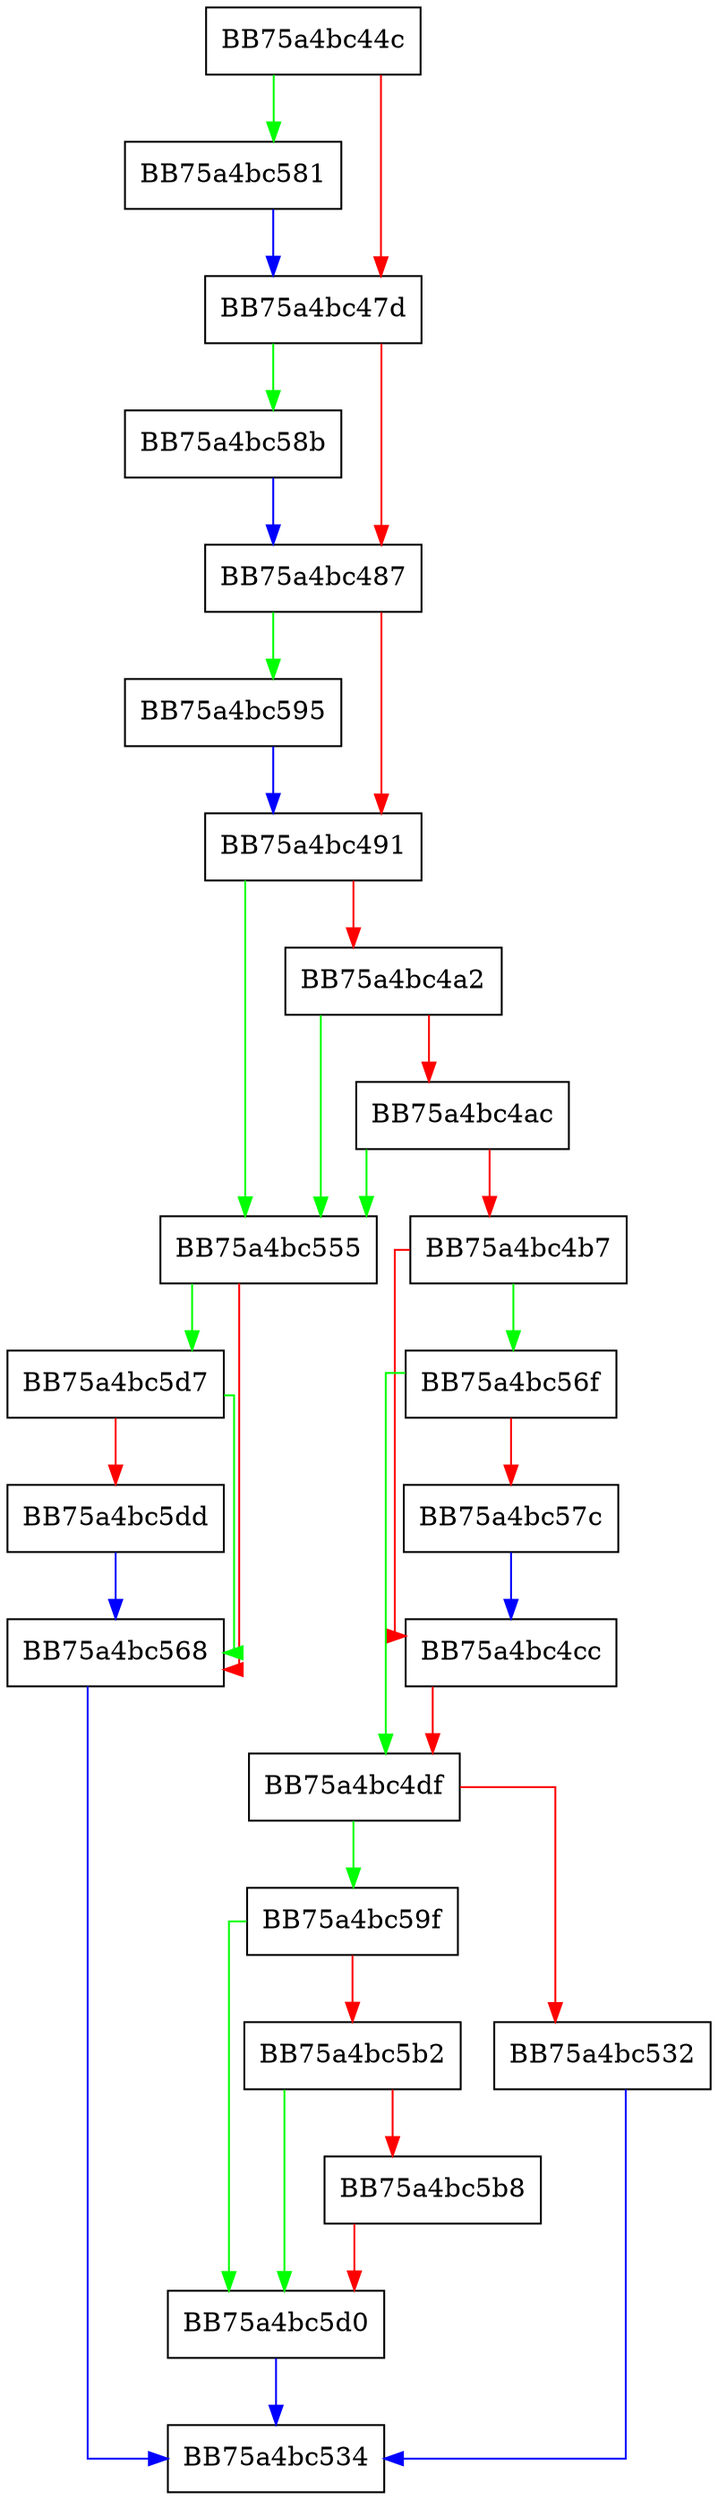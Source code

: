 digraph CreateInstanceForDriverLoad {
  node [shape="box"];
  graph [splines=ortho];
  BB75a4bc44c -> BB75a4bc581 [color="green"];
  BB75a4bc44c -> BB75a4bc47d [color="red"];
  BB75a4bc47d -> BB75a4bc58b [color="green"];
  BB75a4bc47d -> BB75a4bc487 [color="red"];
  BB75a4bc487 -> BB75a4bc595 [color="green"];
  BB75a4bc487 -> BB75a4bc491 [color="red"];
  BB75a4bc491 -> BB75a4bc555 [color="green"];
  BB75a4bc491 -> BB75a4bc4a2 [color="red"];
  BB75a4bc4a2 -> BB75a4bc555 [color="green"];
  BB75a4bc4a2 -> BB75a4bc4ac [color="red"];
  BB75a4bc4ac -> BB75a4bc555 [color="green"];
  BB75a4bc4ac -> BB75a4bc4b7 [color="red"];
  BB75a4bc4b7 -> BB75a4bc56f [color="green"];
  BB75a4bc4b7 -> BB75a4bc4cc [color="red"];
  BB75a4bc4cc -> BB75a4bc4df [color="red"];
  BB75a4bc4df -> BB75a4bc59f [color="green"];
  BB75a4bc4df -> BB75a4bc532 [color="red"];
  BB75a4bc532 -> BB75a4bc534 [color="blue"];
  BB75a4bc555 -> BB75a4bc5d7 [color="green"];
  BB75a4bc555 -> BB75a4bc568 [color="red"];
  BB75a4bc568 -> BB75a4bc534 [color="blue"];
  BB75a4bc56f -> BB75a4bc4df [color="green"];
  BB75a4bc56f -> BB75a4bc57c [color="red"];
  BB75a4bc57c -> BB75a4bc4cc [color="blue"];
  BB75a4bc581 -> BB75a4bc47d [color="blue"];
  BB75a4bc58b -> BB75a4bc487 [color="blue"];
  BB75a4bc595 -> BB75a4bc491 [color="blue"];
  BB75a4bc59f -> BB75a4bc5d0 [color="green"];
  BB75a4bc59f -> BB75a4bc5b2 [color="red"];
  BB75a4bc5b2 -> BB75a4bc5d0 [color="green"];
  BB75a4bc5b2 -> BB75a4bc5b8 [color="red"];
  BB75a4bc5b8 -> BB75a4bc5d0 [color="red"];
  BB75a4bc5d0 -> BB75a4bc534 [color="blue"];
  BB75a4bc5d7 -> BB75a4bc568 [color="green"];
  BB75a4bc5d7 -> BB75a4bc5dd [color="red"];
  BB75a4bc5dd -> BB75a4bc568 [color="blue"];
}